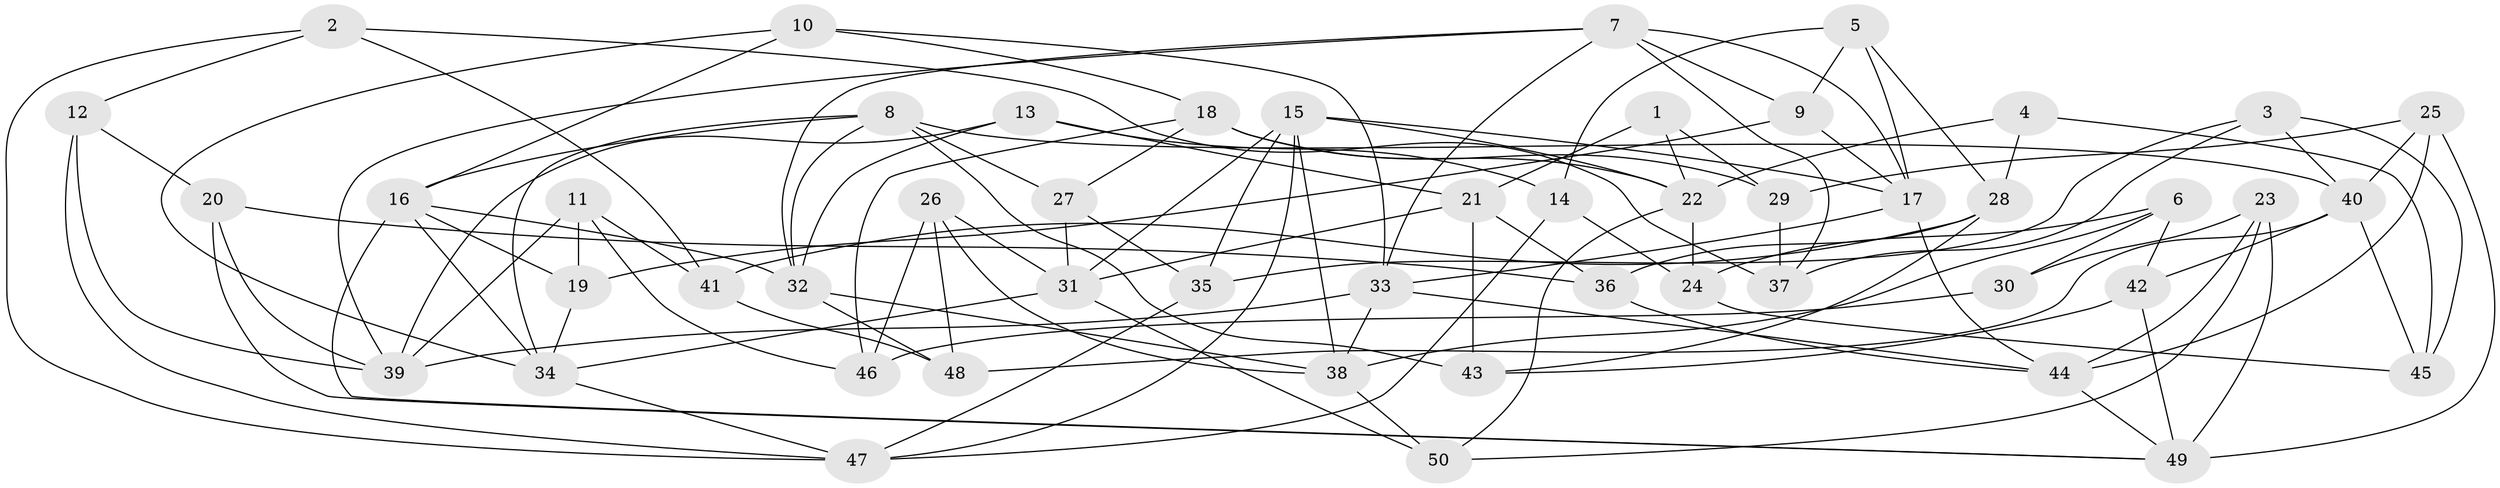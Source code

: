 // original degree distribution, {4: 1.0}
// Generated by graph-tools (version 1.1) at 2025/38/03/04/25 23:38:15]
// undirected, 50 vertices, 116 edges
graph export_dot {
  node [color=gray90,style=filled];
  1;
  2;
  3;
  4;
  5;
  6;
  7;
  8;
  9;
  10;
  11;
  12;
  13;
  14;
  15;
  16;
  17;
  18;
  19;
  20;
  21;
  22;
  23;
  24;
  25;
  26;
  27;
  28;
  29;
  30;
  31;
  32;
  33;
  34;
  35;
  36;
  37;
  38;
  39;
  40;
  41;
  42;
  43;
  44;
  45;
  46;
  47;
  48;
  49;
  50;
  1 -- 21 [weight=2.0];
  1 -- 22 [weight=1.0];
  1 -- 29 [weight=1.0];
  2 -- 12 [weight=1.0];
  2 -- 37 [weight=1.0];
  2 -- 41 [weight=1.0];
  2 -- 47 [weight=1.0];
  3 -- 35 [weight=1.0];
  3 -- 37 [weight=1.0];
  3 -- 40 [weight=1.0];
  3 -- 45 [weight=1.0];
  4 -- 22 [weight=1.0];
  4 -- 28 [weight=2.0];
  4 -- 45 [weight=1.0];
  5 -- 9 [weight=1.0];
  5 -- 14 [weight=1.0];
  5 -- 17 [weight=1.0];
  5 -- 28 [weight=1.0];
  6 -- 24 [weight=1.0];
  6 -- 30 [weight=1.0];
  6 -- 38 [weight=1.0];
  6 -- 42 [weight=1.0];
  7 -- 9 [weight=1.0];
  7 -- 17 [weight=1.0];
  7 -- 32 [weight=1.0];
  7 -- 33 [weight=1.0];
  7 -- 37 [weight=1.0];
  7 -- 39 [weight=1.0];
  8 -- 16 [weight=1.0];
  8 -- 27 [weight=1.0];
  8 -- 32 [weight=1.0];
  8 -- 34 [weight=1.0];
  8 -- 40 [weight=1.0];
  8 -- 43 [weight=1.0];
  9 -- 17 [weight=1.0];
  9 -- 19 [weight=1.0];
  10 -- 16 [weight=1.0];
  10 -- 18 [weight=1.0];
  10 -- 33 [weight=1.0];
  10 -- 34 [weight=1.0];
  11 -- 19 [weight=1.0];
  11 -- 39 [weight=1.0];
  11 -- 41 [weight=1.0];
  11 -- 46 [weight=1.0];
  12 -- 20 [weight=1.0];
  12 -- 39 [weight=1.0];
  12 -- 47 [weight=1.0];
  13 -- 14 [weight=1.0];
  13 -- 21 [weight=1.0];
  13 -- 32 [weight=1.0];
  13 -- 39 [weight=1.0];
  14 -- 24 [weight=1.0];
  14 -- 47 [weight=1.0];
  15 -- 17 [weight=1.0];
  15 -- 22 [weight=1.0];
  15 -- 31 [weight=1.0];
  15 -- 35 [weight=1.0];
  15 -- 38 [weight=1.0];
  15 -- 47 [weight=1.0];
  16 -- 19 [weight=1.0];
  16 -- 32 [weight=1.0];
  16 -- 34 [weight=1.0];
  16 -- 49 [weight=1.0];
  17 -- 33 [weight=1.0];
  17 -- 44 [weight=1.0];
  18 -- 22 [weight=1.0];
  18 -- 27 [weight=1.0];
  18 -- 29 [weight=1.0];
  18 -- 46 [weight=2.0];
  19 -- 34 [weight=1.0];
  20 -- 36 [weight=1.0];
  20 -- 39 [weight=1.0];
  20 -- 49 [weight=1.0];
  21 -- 31 [weight=1.0];
  21 -- 36 [weight=1.0];
  21 -- 43 [weight=1.0];
  22 -- 24 [weight=1.0];
  22 -- 50 [weight=1.0];
  23 -- 30 [weight=1.0];
  23 -- 44 [weight=1.0];
  23 -- 49 [weight=1.0];
  23 -- 50 [weight=1.0];
  24 -- 45 [weight=1.0];
  25 -- 29 [weight=1.0];
  25 -- 40 [weight=1.0];
  25 -- 44 [weight=1.0];
  25 -- 49 [weight=1.0];
  26 -- 31 [weight=1.0];
  26 -- 38 [weight=1.0];
  26 -- 46 [weight=1.0];
  26 -- 48 [weight=1.0];
  27 -- 31 [weight=1.0];
  27 -- 35 [weight=1.0];
  28 -- 36 [weight=1.0];
  28 -- 41 [weight=1.0];
  28 -- 43 [weight=1.0];
  29 -- 37 [weight=1.0];
  30 -- 46 [weight=2.0];
  31 -- 34 [weight=1.0];
  31 -- 50 [weight=1.0];
  32 -- 38 [weight=1.0];
  32 -- 48 [weight=1.0];
  33 -- 38 [weight=1.0];
  33 -- 39 [weight=1.0];
  33 -- 44 [weight=1.0];
  34 -- 47 [weight=1.0];
  35 -- 47 [weight=1.0];
  36 -- 44 [weight=1.0];
  38 -- 50 [weight=1.0];
  40 -- 42 [weight=1.0];
  40 -- 45 [weight=1.0];
  40 -- 48 [weight=1.0];
  41 -- 48 [weight=1.0];
  42 -- 43 [weight=1.0];
  42 -- 49 [weight=1.0];
  44 -- 49 [weight=1.0];
}
